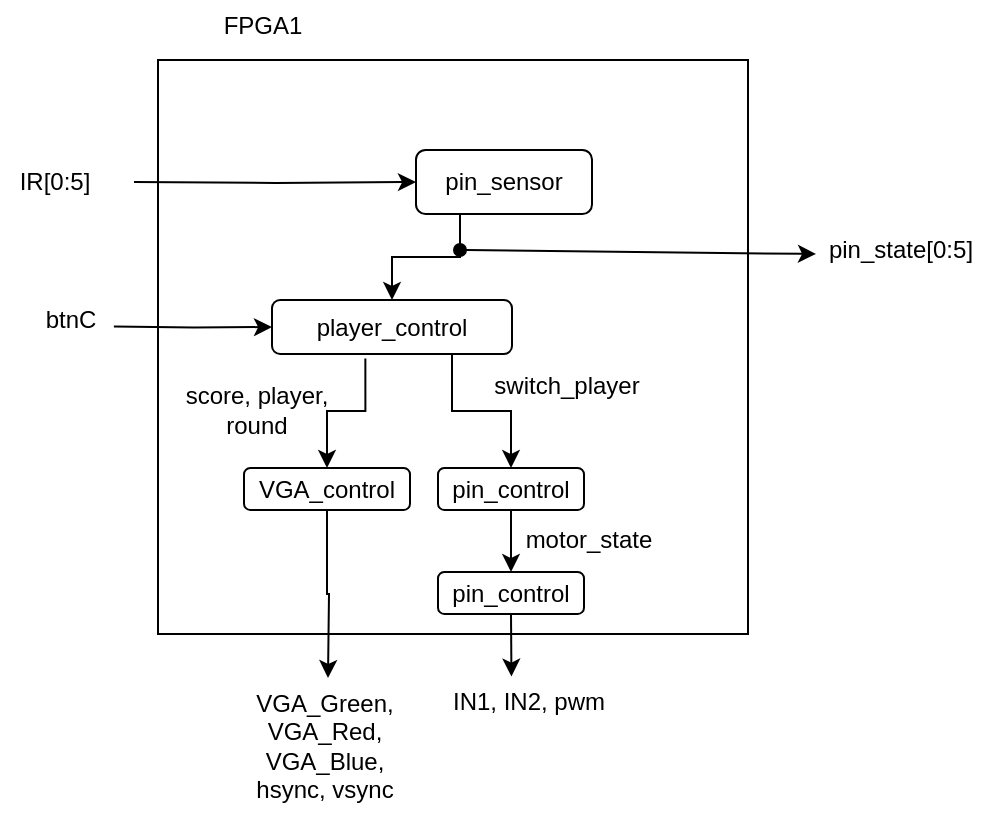 <mxfile version="22.1.17" type="device" pages="2">
  <diagram name="Page-1" id="h3-f_Mt0F8GBFZrz29WL">
    <mxGraphModel dx="1050" dy="603" grid="0" gridSize="10" guides="1" tooltips="1" connect="1" arrows="1" fold="1" page="1" pageScale="1" pageWidth="1654" pageHeight="2336" math="0" shadow="0">
      <root>
        <mxCell id="0" />
        <mxCell id="1" parent="0" />
        <mxCell id="L0bzIH8huAon9s4p9DK5-16" value="" style="rounded=0;whiteSpace=wrap;html=1;" parent="1" vertex="1">
          <mxGeometry x="300" y="142" width="295" height="287" as="geometry" />
        </mxCell>
        <mxCell id="42V1aalI7czLy9oIlQaY-5" style="edgeStyle=orthogonalEdgeStyle;rounded=0;orthogonalLoop=1;jettySize=auto;html=1;exitX=0.25;exitY=1;exitDx=0;exitDy=0;entryX=0.5;entryY=0;entryDx=0;entryDy=0;" parent="1" source="42V1aalI7czLy9oIlQaY-1" target="42V1aalI7czLy9oIlQaY-2" edge="1">
          <mxGeometry relative="1" as="geometry" />
        </mxCell>
        <mxCell id="42V1aalI7czLy9oIlQaY-7" style="edgeStyle=orthogonalEdgeStyle;rounded=0;orthogonalLoop=1;jettySize=auto;html=1;entryX=0;entryY=0.5;entryDx=0;entryDy=0;" parent="1" target="42V1aalI7czLy9oIlQaY-1" edge="1">
          <mxGeometry relative="1" as="geometry">
            <mxPoint x="288" y="203" as="sourcePoint" />
          </mxGeometry>
        </mxCell>
        <mxCell id="42V1aalI7czLy9oIlQaY-1" value="pin_sensor" style="rounded=1;whiteSpace=wrap;html=1;" parent="1" vertex="1">
          <mxGeometry x="429" y="187" width="88" height="32" as="geometry" />
        </mxCell>
        <mxCell id="42V1aalI7czLy9oIlQaY-9" style="edgeStyle=orthogonalEdgeStyle;rounded=0;orthogonalLoop=1;jettySize=auto;html=1;exitX=0.389;exitY=1.083;exitDx=0;exitDy=0;entryX=0.5;entryY=0;entryDx=0;entryDy=0;exitPerimeter=0;" parent="1" source="42V1aalI7czLy9oIlQaY-2" target="42V1aalI7czLy9oIlQaY-8" edge="1">
          <mxGeometry relative="1" as="geometry" />
        </mxCell>
        <mxCell id="42V1aalI7czLy9oIlQaY-13" style="edgeStyle=orthogonalEdgeStyle;rounded=0;orthogonalLoop=1;jettySize=auto;html=1;exitX=0.75;exitY=1;exitDx=0;exitDy=0;entryX=0.5;entryY=0;entryDx=0;entryDy=0;" parent="1" source="42V1aalI7czLy9oIlQaY-2" target="42V1aalI7czLy9oIlQaY-12" edge="1">
          <mxGeometry relative="1" as="geometry" />
        </mxCell>
        <mxCell id="L0bzIH8huAon9s4p9DK5-12" style="edgeStyle=orthogonalEdgeStyle;rounded=0;orthogonalLoop=1;jettySize=auto;html=1;exitX=0;exitY=0.5;exitDx=0;exitDy=0;entryX=0;entryY=0.5;entryDx=0;entryDy=0;" parent="1" target="42V1aalI7czLy9oIlQaY-2" edge="1">
          <mxGeometry relative="1" as="geometry">
            <mxPoint x="277.939" y="275.273" as="sourcePoint" />
          </mxGeometry>
        </mxCell>
        <mxCell id="42V1aalI7czLy9oIlQaY-2" value="player_control" style="rounded=1;whiteSpace=wrap;html=1;" parent="1" vertex="1">
          <mxGeometry x="357" y="262" width="120" height="27" as="geometry" />
        </mxCell>
        <mxCell id="42V1aalI7czLy9oIlQaY-4" value="IR[0:5]" style="text;html=1;align=center;verticalAlign=middle;resizable=0;points=[];autosize=1;strokeColor=none;fillColor=none;" parent="1" vertex="1">
          <mxGeometry x="221" y="190" width="53" height="26" as="geometry" />
        </mxCell>
        <mxCell id="42V1aalI7czLy9oIlQaY-6" value="pin_state[0:5]" style="text;html=1;align=center;verticalAlign=middle;resizable=0;points=[];autosize=1;strokeColor=none;fillColor=none;" parent="1" vertex="1">
          <mxGeometry x="626" y="224" width="90" height="26" as="geometry" />
        </mxCell>
        <mxCell id="L0bzIH8huAon9s4p9DK5-11" style="edgeStyle=orthogonalEdgeStyle;rounded=0;orthogonalLoop=1;jettySize=auto;html=1;exitX=0.5;exitY=1;exitDx=0;exitDy=0;" parent="1" source="42V1aalI7czLy9oIlQaY-8" edge="1">
          <mxGeometry relative="1" as="geometry">
            <mxPoint x="385" y="451" as="targetPoint" />
          </mxGeometry>
        </mxCell>
        <mxCell id="42V1aalI7czLy9oIlQaY-8" value="VGA_control" style="rounded=1;whiteSpace=wrap;html=1;" parent="1" vertex="1">
          <mxGeometry x="343" y="346" width="83" height="21" as="geometry" />
        </mxCell>
        <mxCell id="42V1aalI7czLy9oIlQaY-10" value="score, player,&lt;br&gt;round" style="text;html=1;align=center;verticalAlign=middle;resizable=0;points=[];autosize=1;strokeColor=none;fillColor=none;" parent="1" vertex="1">
          <mxGeometry x="304" y="296" width="89" height="41" as="geometry" />
        </mxCell>
        <mxCell id="L0bzIH8huAon9s4p9DK5-8" style="edgeStyle=orthogonalEdgeStyle;rounded=0;orthogonalLoop=1;jettySize=auto;html=1;exitX=0.5;exitY=1;exitDx=0;exitDy=0;entryX=0.5;entryY=0;entryDx=0;entryDy=0;" parent="1" source="42V1aalI7czLy9oIlQaY-12" target="L0bzIH8huAon9s4p9DK5-7" edge="1">
          <mxGeometry relative="1" as="geometry" />
        </mxCell>
        <mxCell id="42V1aalI7czLy9oIlQaY-12" value="pin_control" style="rounded=1;whiteSpace=wrap;html=1;" parent="1" vertex="1">
          <mxGeometry x="440" y="346" width="73" height="21" as="geometry" />
        </mxCell>
        <mxCell id="42V1aalI7czLy9oIlQaY-14" value="switch_player" style="text;html=1;align=center;verticalAlign=middle;resizable=0;points=[];autosize=1;strokeColor=none;fillColor=none;" parent="1" vertex="1">
          <mxGeometry x="458" y="292" width="91" height="26" as="geometry" />
        </mxCell>
        <mxCell id="L0bzIH8huAon9s4p9DK5-2" value="IN1, IN2, pwm" style="text;html=1;align=center;verticalAlign=middle;resizable=0;points=[];autosize=1;strokeColor=none;fillColor=none;" parent="1" vertex="1">
          <mxGeometry x="438" y="450" width="94" height="26" as="geometry" />
        </mxCell>
        <mxCell id="L0bzIH8huAon9s4p9DK5-5" value="VGA_Green,&lt;br&gt;VGA_Red,&lt;br&gt;VGA_Blue,&lt;br&gt;hsync, vsync" style="text;html=1;align=center;verticalAlign=middle;resizable=0;points=[];autosize=1;strokeColor=none;fillColor=none;" parent="1" vertex="1">
          <mxGeometry x="339" y="450" width="87" height="70" as="geometry" />
        </mxCell>
        <mxCell id="L0bzIH8huAon9s4p9DK5-10" style="edgeStyle=orthogonalEdgeStyle;rounded=0;orthogonalLoop=1;jettySize=auto;html=1;exitX=0.5;exitY=1;exitDx=0;exitDy=0;" parent="1" source="L0bzIH8huAon9s4p9DK5-7" edge="1">
          <mxGeometry relative="1" as="geometry">
            <mxPoint x="476.727" y="450.303" as="targetPoint" />
          </mxGeometry>
        </mxCell>
        <mxCell id="L0bzIH8huAon9s4p9DK5-7" value="pin_control" style="rounded=1;whiteSpace=wrap;html=1;" parent="1" vertex="1">
          <mxGeometry x="440" y="398" width="73" height="21" as="geometry" />
        </mxCell>
        <mxCell id="L0bzIH8huAon9s4p9DK5-9" value="motor_state" style="text;html=1;align=center;verticalAlign=middle;resizable=0;points=[];autosize=1;strokeColor=none;fillColor=none;" parent="1" vertex="1">
          <mxGeometry x="474" y="369" width="81" height="26" as="geometry" />
        </mxCell>
        <mxCell id="L0bzIH8huAon9s4p9DK5-13" value="btnC" style="text;html=1;align=center;verticalAlign=middle;resizable=0;points=[];autosize=1;strokeColor=none;fillColor=none;" parent="1" vertex="1">
          <mxGeometry x="234" y="259" width="43" height="26" as="geometry" />
        </mxCell>
        <mxCell id="L0bzIH8huAon9s4p9DK5-15" value="" style="endArrow=classic;html=1;rounded=0;startArrow=oval;startFill=1;" parent="1" edge="1">
          <mxGeometry width="50" height="50" relative="1" as="geometry">
            <mxPoint x="451" y="237" as="sourcePoint" />
            <mxPoint x="629" y="239" as="targetPoint" />
          </mxGeometry>
        </mxCell>
        <mxCell id="L0bzIH8huAon9s4p9DK5-18" value="FPGA1" style="text;html=1;align=center;verticalAlign=middle;resizable=0;points=[];autosize=1;strokeColor=none;fillColor=none;" parent="1" vertex="1">
          <mxGeometry x="323" y="112" width="57" height="26" as="geometry" />
        </mxCell>
      </root>
    </mxGraphModel>
  </diagram>
  <diagram id="W7qDzehjXSjT3qE9ntMD" name="Page-2">
    <mxGraphModel dx="1050" dy="603" grid="0" gridSize="10" guides="1" tooltips="1" connect="1" arrows="1" fold="1" page="1" pageScale="1" pageWidth="1654" pageHeight="2336" math="0" shadow="0">
      <root>
        <mxCell id="0" />
        <mxCell id="1" parent="0" />
        <mxCell id="IDZ9IalvFQzO8DoUl8ov-3" value="" style="rounded=0;whiteSpace=wrap;html=1;" parent="1" vertex="1">
          <mxGeometry x="239" y="170" width="507" height="237" as="geometry" />
        </mxCell>
        <mxCell id="Y8gtf0d_V9qV25RLGE3W-5" style="edgeStyle=orthogonalEdgeStyle;rounded=0;orthogonalLoop=1;jettySize=auto;html=1;exitX=0.25;exitY=0;exitDx=0;exitDy=0;" parent="1" source="Y8gtf0d_V9qV25RLGE3W-1" edge="1">
          <mxGeometry relative="1" as="geometry">
            <mxPoint x="456.846" y="143.769" as="targetPoint" />
          </mxGeometry>
        </mxCell>
        <mxCell id="Y8gtf0d_V9qV25RLGE3W-8" style="edgeStyle=orthogonalEdgeStyle;rounded=0;orthogonalLoop=1;jettySize=auto;html=1;exitX=0.75;exitY=0;exitDx=0;exitDy=0;entryX=0.75;entryY=0;entryDx=0;entryDy=0;" parent="1" target="Y8gtf0d_V9qV25RLGE3W-1" edge="1">
          <mxGeometry relative="1" as="geometry">
            <mxPoint x="516.846" y="149.308" as="sourcePoint" />
          </mxGeometry>
        </mxCell>
        <mxCell id="Y8gtf0d_V9qV25RLGE3W-14" style="edgeStyle=orthogonalEdgeStyle;rounded=0;orthogonalLoop=1;jettySize=auto;html=1;exitX=0.5;exitY=1;exitDx=0;exitDy=0;" parent="1" source="Y8gtf0d_V9qV25RLGE3W-1" edge="1">
          <mxGeometry relative="1" as="geometry">
            <mxPoint x="487.053" y="278.526" as="targetPoint" />
          </mxGeometry>
        </mxCell>
        <mxCell id="Y8gtf0d_V9qV25RLGE3W-1" value="sonic_ball" style="rounded=1;whiteSpace=wrap;html=1;" parent="1" vertex="1">
          <mxGeometry x="427" y="198" width="120" height="32" as="geometry" />
        </mxCell>
        <mxCell id="Y8gtf0d_V9qV25RLGE3W-9" style="edgeStyle=orthogonalEdgeStyle;rounded=0;orthogonalLoop=1;jettySize=auto;html=1;exitX=0.25;exitY=0;exitDx=0;exitDy=0;" parent="1" source="Y8gtf0d_V9qV25RLGE3W-3" edge="1">
          <mxGeometry relative="1" as="geometry">
            <mxPoint x="619.154" y="143.769" as="targetPoint" />
          </mxGeometry>
        </mxCell>
        <mxCell id="Y8gtf0d_V9qV25RLGE3W-12" style="edgeStyle=orthogonalEdgeStyle;rounded=0;orthogonalLoop=1;jettySize=auto;html=1;exitX=0.75;exitY=0;exitDx=0;exitDy=0;entryX=0.75;entryY=0;entryDx=0;entryDy=0;" parent="1" target="Y8gtf0d_V9qV25RLGE3W-3" edge="1">
          <mxGeometry relative="1" as="geometry">
            <mxPoint x="679.154" y="146.231" as="sourcePoint" />
          </mxGeometry>
        </mxCell>
        <mxCell id="Y8gtf0d_V9qV25RLGE3W-21" style="edgeStyle=orthogonalEdgeStyle;rounded=0;orthogonalLoop=1;jettySize=auto;html=1;exitX=0.5;exitY=1;exitDx=0;exitDy=0;" parent="1" source="Y8gtf0d_V9qV25RLGE3W-3" target="Y8gtf0d_V9qV25RLGE3W-18" edge="1">
          <mxGeometry relative="1" as="geometry" />
        </mxCell>
        <mxCell id="Y8gtf0d_V9qV25RLGE3W-3" value="sonic_conveyor" style="rounded=1;whiteSpace=wrap;html=1;" parent="1" vertex="1">
          <mxGeometry x="589" y="198" width="120" height="32" as="geometry" />
        </mxCell>
        <mxCell id="Y8gtf0d_V9qV25RLGE3W-6" value="throw_trig" style="text;html=1;align=center;verticalAlign=middle;resizable=0;points=[];autosize=1;strokeColor=none;fillColor=none;" parent="1" vertex="1">
          <mxGeometry x="419" y="110" width="71" height="26" as="geometry" />
        </mxCell>
        <mxCell id="Y8gtf0d_V9qV25RLGE3W-7" value="throw_echo" style="text;html=1;align=center;verticalAlign=middle;resizable=0;points=[];autosize=1;strokeColor=none;fillColor=none;" parent="1" vertex="1">
          <mxGeometry x="494" y="112" width="80" height="26" as="geometry" />
        </mxCell>
        <mxCell id="Y8gtf0d_V9qV25RLGE3W-10" value="conveyor_trig" style="text;html=1;align=center;verticalAlign=middle;resizable=0;points=[];autosize=1;strokeColor=none;fillColor=none;" parent="1" vertex="1">
          <mxGeometry x="577" y="112" width="90" height="26" as="geometry" />
        </mxCell>
        <mxCell id="Y8gtf0d_V9qV25RLGE3W-11" value="conveyor_echo" style="text;html=1;align=center;verticalAlign=middle;resizable=0;points=[];autosize=1;strokeColor=none;fillColor=none;" parent="1" vertex="1">
          <mxGeometry x="663" y="112" width="99" height="26" as="geometry" />
        </mxCell>
        <mxCell id="Y8gtf0d_V9qV25RLGE3W-15" value="ball_distance" style="text;html=1;align=center;verticalAlign=middle;resizable=0;points=[];autosize=1;strokeColor=none;fillColor=none;" parent="1" vertex="1">
          <mxGeometry x="402" y="240" width="88" height="26" as="geometry" />
        </mxCell>
        <mxCell id="Y8gtf0d_V9qV25RLGE3W-20" style="edgeStyle=orthogonalEdgeStyle;rounded=0;orthogonalLoop=1;jettySize=auto;html=1;exitX=0.5;exitY=1;exitDx=0;exitDy=0;" parent="1" source="Y8gtf0d_V9qV25RLGE3W-16" edge="1">
          <mxGeometry relative="1" as="geometry">
            <mxPoint x="484.2" y="435.28" as="targetPoint" />
          </mxGeometry>
        </mxCell>
        <mxCell id="Y8gtf0d_V9qV25RLGE3W-16" value="ball_sound_control" style="rounded=1;whiteSpace=wrap;html=1;" parent="1" vertex="1">
          <mxGeometry x="424" y="279" width="120" height="32" as="geometry" />
        </mxCell>
        <mxCell id="Y8gtf0d_V9qV25RLGE3W-23" style="edgeStyle=orthogonalEdgeStyle;rounded=0;orthogonalLoop=1;jettySize=auto;html=1;exitX=0.5;exitY=1;exitDx=0;exitDy=0;entryX=0.5;entryY=0;entryDx=0;entryDy=0;" parent="1" source="Y8gtf0d_V9qV25RLGE3W-18" target="Y8gtf0d_V9qV25RLGE3W-22" edge="1">
          <mxGeometry relative="1" as="geometry" />
        </mxCell>
        <mxCell id="Y8gtf0d_V9qV25RLGE3W-18" value="conveyor_control" style="rounded=1;whiteSpace=wrap;html=1;" parent="1" vertex="1">
          <mxGeometry x="589" y="279" width="120" height="32" as="geometry" />
        </mxCell>
        <mxCell id="Y8gtf0d_V9qV25RLGE3W-27" style="edgeStyle=orthogonalEdgeStyle;rounded=0;orthogonalLoop=1;jettySize=auto;html=1;exitX=0.5;exitY=1;exitDx=0;exitDy=0;" parent="1" source="Y8gtf0d_V9qV25RLGE3W-22" edge="1">
          <mxGeometry relative="1" as="geometry">
            <mxPoint x="649" y="435.92" as="targetPoint" />
          </mxGeometry>
        </mxCell>
        <mxCell id="Y8gtf0d_V9qV25RLGE3W-22" value="conveyor_motor" style="rounded=1;whiteSpace=wrap;html=1;" parent="1" vertex="1">
          <mxGeometry x="589" y="356" width="120" height="32" as="geometry" />
        </mxCell>
        <mxCell id="Y8gtf0d_V9qV25RLGE3W-24" value="motor_state" style="text;html=1;align=center;verticalAlign=middle;resizable=0;points=[];autosize=1;strokeColor=none;fillColor=none;" parent="1" vertex="1">
          <mxGeometry x="570" y="321" width="81" height="26" as="geometry" />
        </mxCell>
        <mxCell id="Y8gtf0d_V9qV25RLGE3W-26" value="IN1, IN2, IN3, IN4,&lt;br&gt;conveyor1_pwm,&lt;br&gt;conveyor2_pwm" style="text;html=1;align=center;verticalAlign=middle;resizable=0;points=[];autosize=1;strokeColor=none;fillColor=none;" parent="1" vertex="1">
          <mxGeometry x="600" y="444" width="116" height="55" as="geometry" />
        </mxCell>
        <mxCell id="Y8gtf0d_V9qV25RLGE3W-28" value="throw_audio_mclk,&lt;br&gt;throw_audio_lrck,&lt;br&gt;throw_audio_sck,&lt;br&gt;throw_audio_sdin" style="text;html=1;align=center;verticalAlign=middle;resizable=0;points=[];autosize=1;strokeColor=none;fillColor=none;" parent="1" vertex="1">
          <mxGeometry x="433" y="429" width="118" height="70" as="geometry" />
        </mxCell>
        <mxCell id="nL_LCV4Q4871MCaTOIuH-1" style="edgeStyle=orthogonalEdgeStyle;rounded=0;orthogonalLoop=1;jettySize=auto;html=1;exitX=0;exitY=0.5;exitDx=0;exitDy=0;entryX=0;entryY=0.5;entryDx=0;entryDy=0;" parent="1" target="Y8gtf0d_V9qV25RLGE3W-29" edge="1">
          <mxGeometry relative="1" as="geometry">
            <mxPoint x="219.44" y="295.4" as="sourcePoint" />
          </mxGeometry>
        </mxCell>
        <mxCell id="IDZ9IalvFQzO8DoUl8ov-1" style="edgeStyle=orthogonalEdgeStyle;rounded=0;orthogonalLoop=1;jettySize=auto;html=1;exitX=0.5;exitY=1;exitDx=0;exitDy=0;" parent="1" source="Y8gtf0d_V9qV25RLGE3W-29" edge="1">
          <mxGeometry relative="1" as="geometry">
            <mxPoint x="338" y="431.4" as="targetPoint" />
          </mxGeometry>
        </mxCell>
        <mxCell id="Y8gtf0d_V9qV25RLGE3W-29" value="pin_sound_control" style="rounded=1;whiteSpace=wrap;html=1;" parent="1" vertex="1">
          <mxGeometry x="278" y="279" width="120" height="32" as="geometry" />
        </mxCell>
        <mxCell id="nL_LCV4Q4871MCaTOIuH-2" value="pin_state[0:5]" style="text;html=1;align=center;verticalAlign=middle;resizable=0;points=[];autosize=1;strokeColor=none;fillColor=none;" parent="1" vertex="1">
          <mxGeometry x="129" y="275" width="90" height="26" as="geometry" />
        </mxCell>
        <mxCell id="IDZ9IalvFQzO8DoUl8ov-2" value="pin_audio_mclk,&lt;br&gt;pin_audio_lrck,&lt;br&gt;pin_audio_sck,&lt;br&gt;pin_audio_sdin" style="text;html=1;align=center;verticalAlign=middle;resizable=0;points=[];autosize=1;strokeColor=none;fillColor=none;" parent="1" vertex="1">
          <mxGeometry x="295" y="429" width="105" height="70" as="geometry" />
        </mxCell>
        <mxCell id="IDZ9IalvFQzO8DoUl8ov-4" value="FPGA2" style="text;html=1;align=center;verticalAlign=middle;resizable=0;points=[];autosize=1;strokeColor=none;fillColor=none;" parent="1" vertex="1">
          <mxGeometry x="254" y="138" width="57" height="26" as="geometry" />
        </mxCell>
      </root>
    </mxGraphModel>
  </diagram>
</mxfile>
